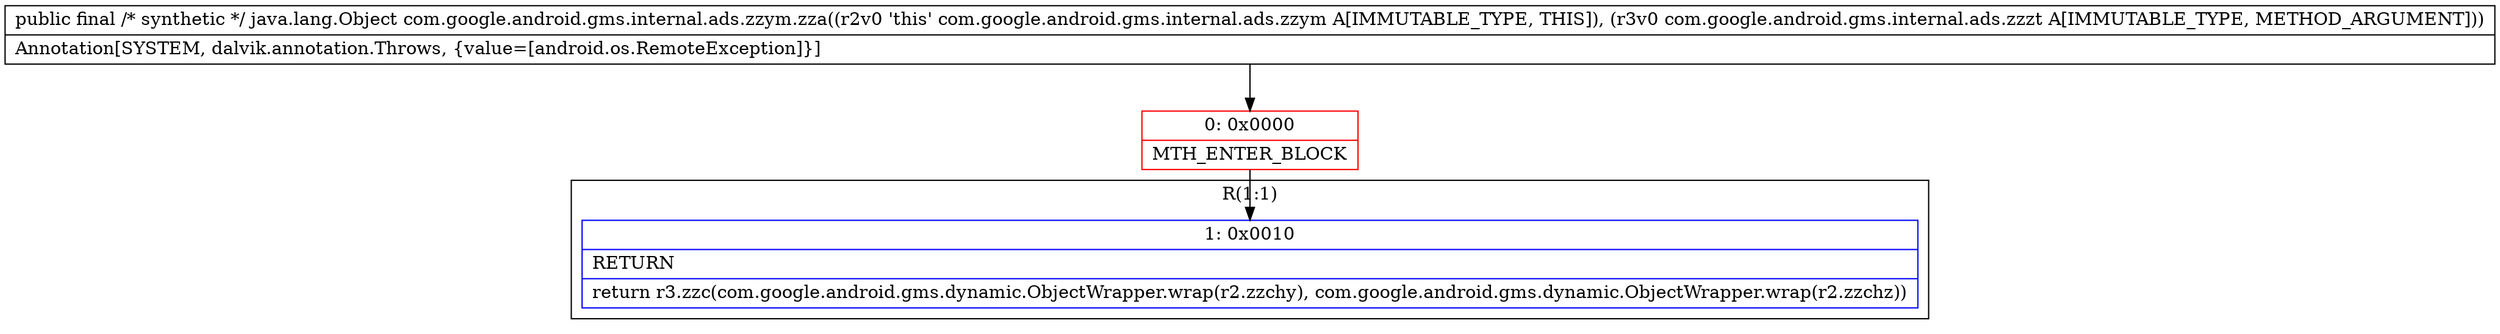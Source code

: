 digraph "CFG forcom.google.android.gms.internal.ads.zzym.zza(Lcom\/google\/android\/gms\/internal\/ads\/zzzt;)Ljava\/lang\/Object;" {
subgraph cluster_Region_2067237852 {
label = "R(1:1)";
node [shape=record,color=blue];
Node_1 [shape=record,label="{1\:\ 0x0010|RETURN\l|return r3.zzc(com.google.android.gms.dynamic.ObjectWrapper.wrap(r2.zzchy), com.google.android.gms.dynamic.ObjectWrapper.wrap(r2.zzchz))\l}"];
}
Node_0 [shape=record,color=red,label="{0\:\ 0x0000|MTH_ENTER_BLOCK\l}"];
MethodNode[shape=record,label="{public final \/* synthetic *\/ java.lang.Object com.google.android.gms.internal.ads.zzym.zza((r2v0 'this' com.google.android.gms.internal.ads.zzym A[IMMUTABLE_TYPE, THIS]), (r3v0 com.google.android.gms.internal.ads.zzzt A[IMMUTABLE_TYPE, METHOD_ARGUMENT]))  | Annotation[SYSTEM, dalvik.annotation.Throws, \{value=[android.os.RemoteException]\}]\l}"];
MethodNode -> Node_0;
Node_0 -> Node_1;
}

